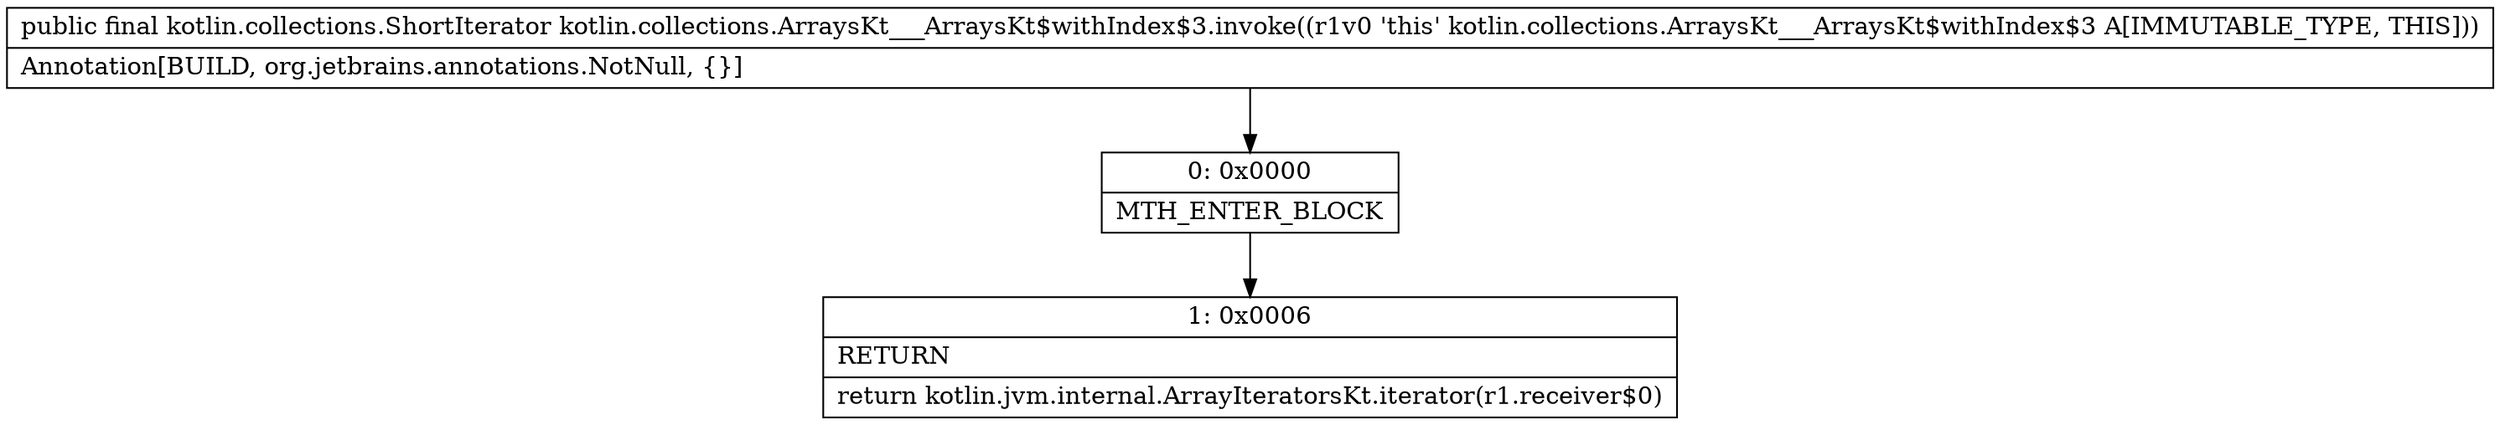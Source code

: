 digraph "CFG forkotlin.collections.ArraysKt___ArraysKt$withIndex$3.invoke()Lkotlin\/collections\/ShortIterator;" {
Node_0 [shape=record,label="{0\:\ 0x0000|MTH_ENTER_BLOCK\l}"];
Node_1 [shape=record,label="{1\:\ 0x0006|RETURN\l|return kotlin.jvm.internal.ArrayIteratorsKt.iterator(r1.receiver$0)\l}"];
MethodNode[shape=record,label="{public final kotlin.collections.ShortIterator kotlin.collections.ArraysKt___ArraysKt$withIndex$3.invoke((r1v0 'this' kotlin.collections.ArraysKt___ArraysKt$withIndex$3 A[IMMUTABLE_TYPE, THIS]))  | Annotation[BUILD, org.jetbrains.annotations.NotNull, \{\}]\l}"];
MethodNode -> Node_0;
Node_0 -> Node_1;
}

